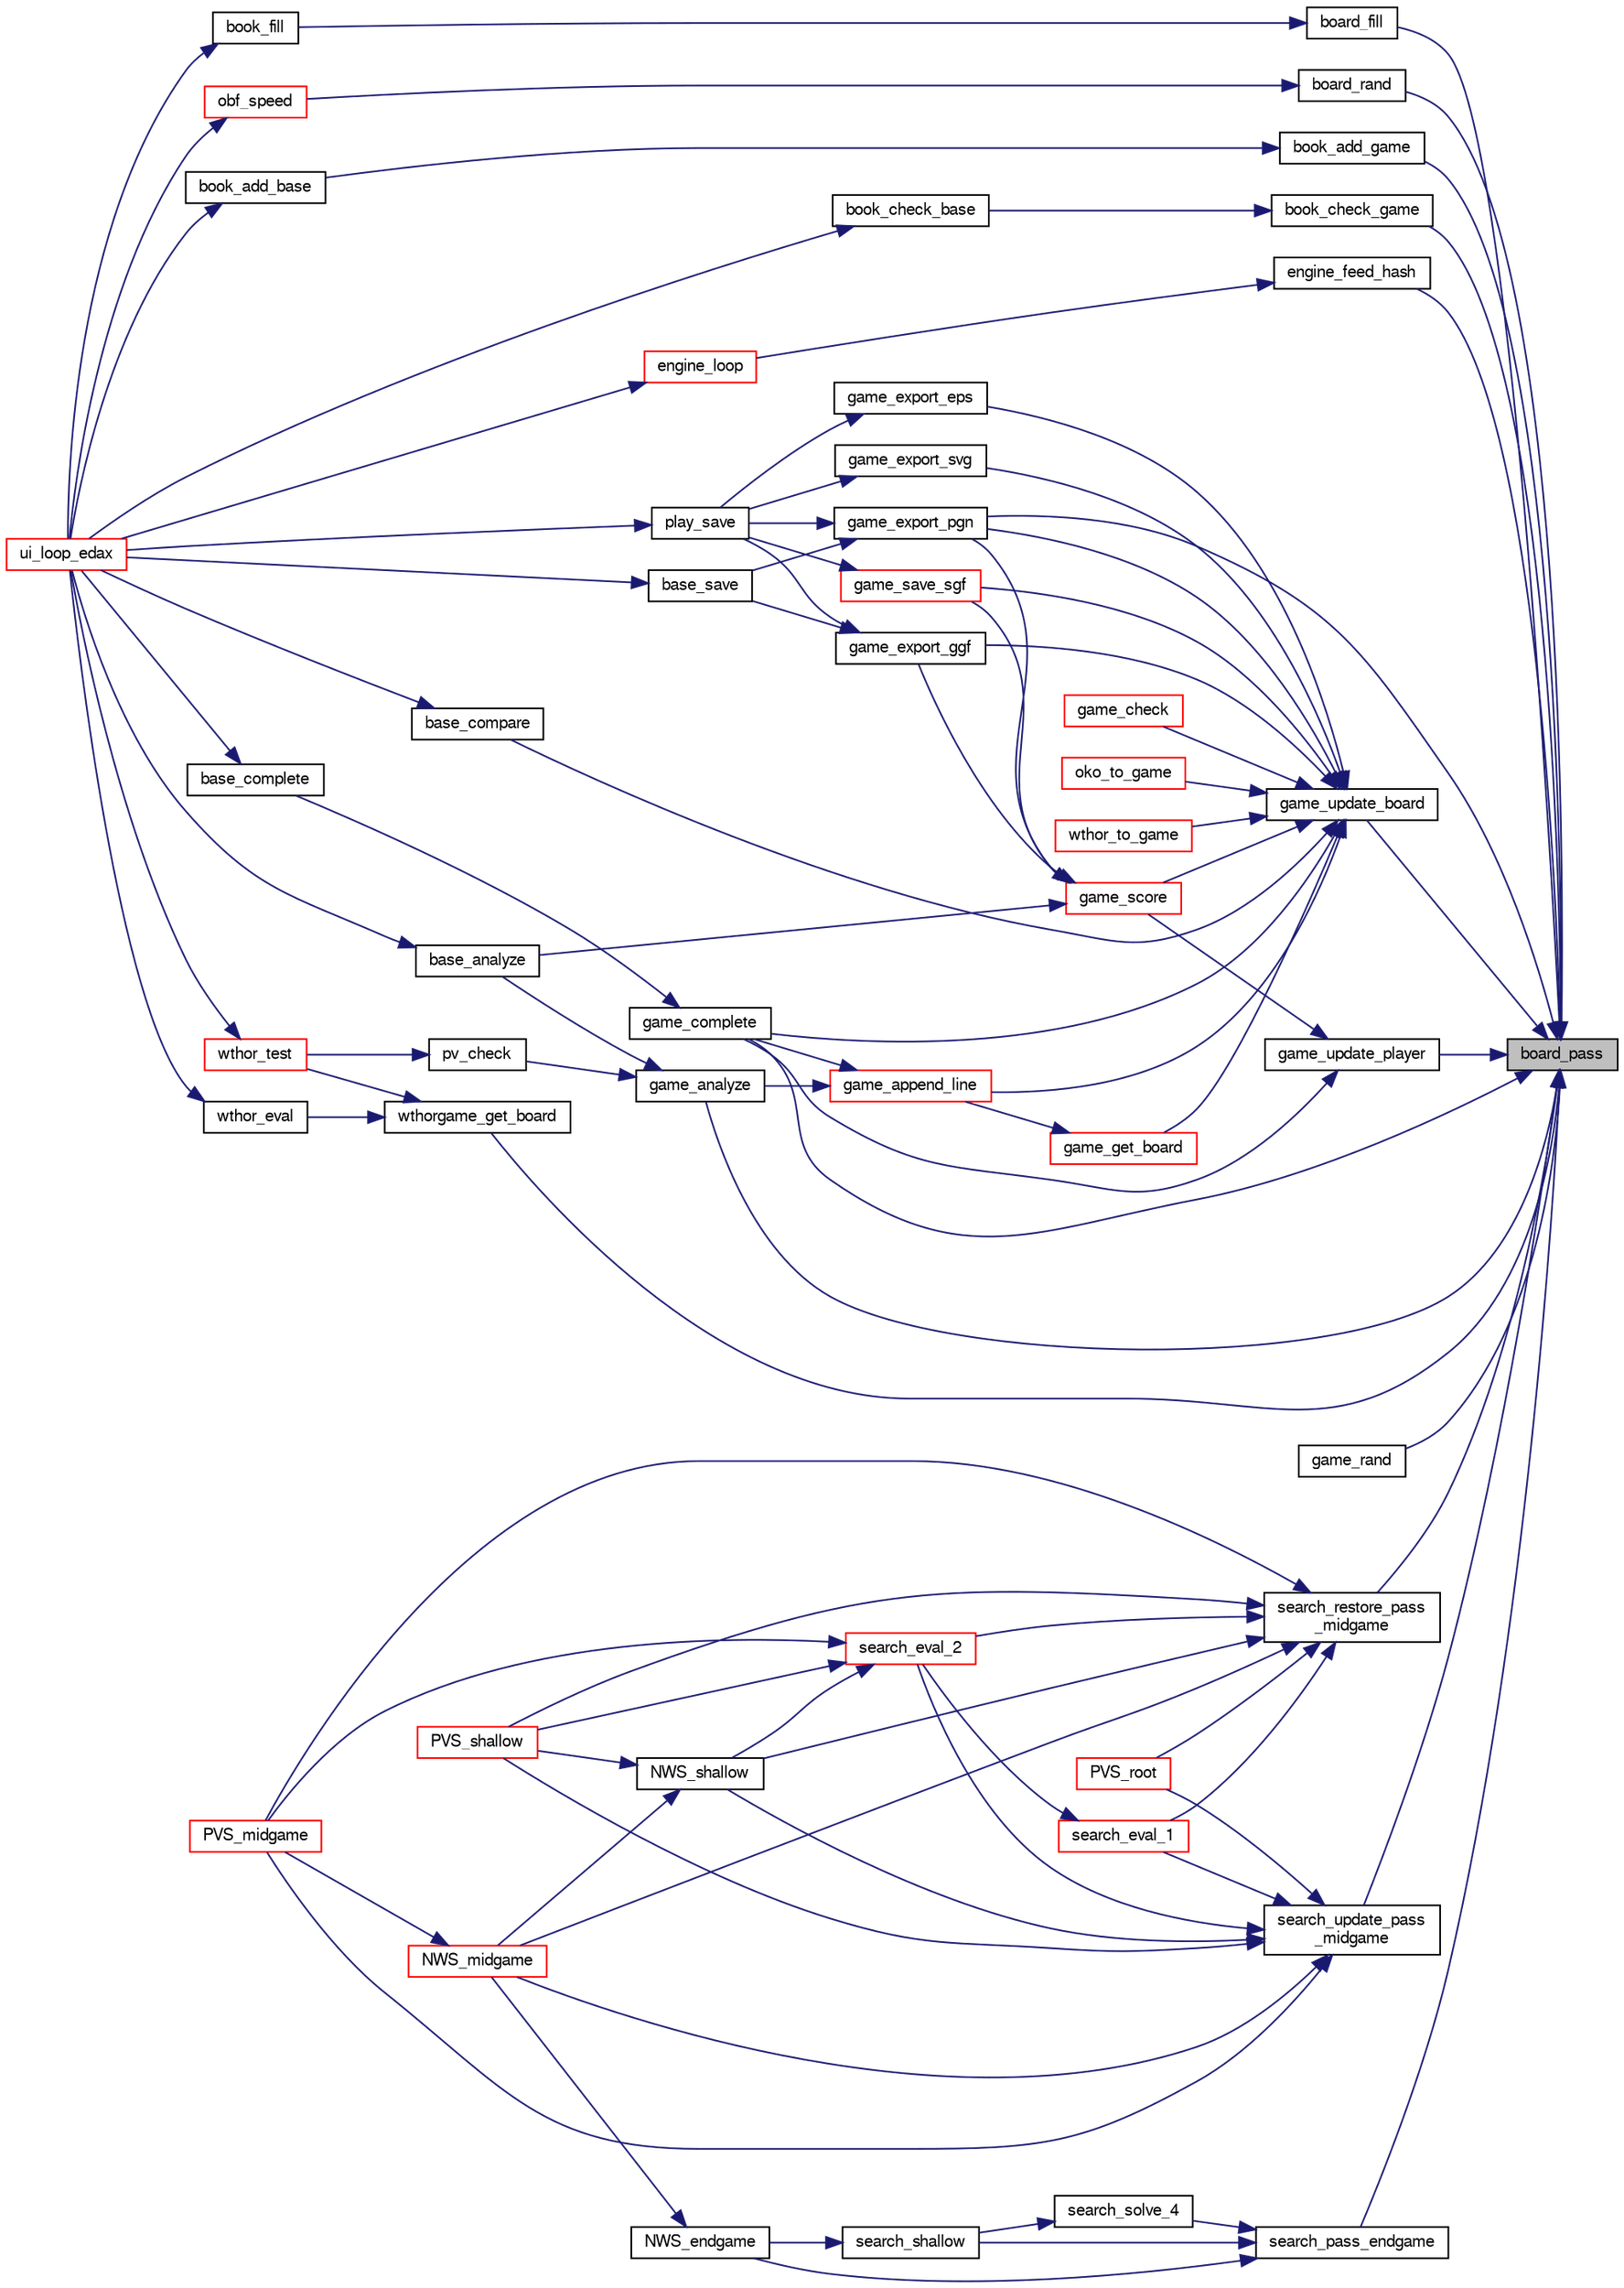 digraph "board_pass"
{
 // LATEX_PDF_SIZE
  bgcolor="transparent";
  edge [fontname="FreeSans",fontsize="10",labelfontname="FreeSans",labelfontsize="10"];
  node [fontname="FreeSans",fontsize="10",shape=record];
  rankdir="RL";
  Node1 [label="board_pass",height=0.2,width=0.4,color="black", fillcolor="grey75", style="filled", fontcolor="black",tooltip="Passing move."];
  Node1 -> Node2 [dir="back",color="midnightblue",fontsize="10",style="solid",fontname="FreeSans"];
  Node2 [label="board_fill",height=0.2,width=0.4,color="black",URL="$book_8c.html#abdce4d74200559a64a4a498f952cfe96",tooltip="Fill the opening book."];
  Node2 -> Node3 [dir="back",color="midnightblue",fontsize="10",style="solid",fontname="FreeSans"];
  Node3 [label="book_fill",height=0.2,width=0.4,color="black",URL="$book_8c.html#a8b077347609455ad7b3647212dde9cff",tooltip="Fill a book."];
  Node3 -> Node4 [dir="back",color="midnightblue",fontsize="10",style="solid",fontname="FreeSans"];
  Node4 [label="ui_loop_edax",height=0.2,width=0.4,color="red",URL="$edax_8c.html#a2354b96c7688bae32bedb6203d672f50",tooltip="Loop event."];
  Node1 -> Node7 [dir="back",color="midnightblue",fontsize="10",style="solid",fontname="FreeSans"];
  Node7 [label="board_rand",height=0.2,width=0.4,color="black",URL="$board_8c.html#add184702e051a8cfce56342c49db34f4",tooltip="Get a random board by playing random moves."];
  Node7 -> Node8 [dir="back",color="midnightblue",fontsize="10",style="solid",fontname="FreeSans"];
  Node8 [label="obf_speed",height=0.2,width=0.4,color="red",URL="$obftest_8c.html#a07fd9cdb993c22a9de285e054331e4e4",tooltip="Test edax speed by running for at least 1 minutes on problems deeper and deeper."];
  Node8 -> Node4 [dir="back",color="midnightblue",fontsize="10",style="solid",fontname="FreeSans"];
  Node1 -> Node9 [dir="back",color="midnightblue",fontsize="10",style="solid",fontname="FreeSans"];
  Node9 [label="book_add_game",height=0.2,width=0.4,color="black",URL="$book_8c.html#aea8461bde1df7dad3d55f9589c1ed586",tooltip="Add positions from a game."];
  Node9 -> Node10 [dir="back",color="midnightblue",fontsize="10",style="solid",fontname="FreeSans"];
  Node10 [label="book_add_base",height=0.2,width=0.4,color="black",URL="$book_8c.html#af1d5717ff0e5c8adb16ec5f86197cc33",tooltip="Add positions from a game database."];
  Node10 -> Node4 [dir="back",color="midnightblue",fontsize="10",style="solid",fontname="FreeSans"];
  Node1 -> Node11 [dir="back",color="midnightblue",fontsize="10",style="solid",fontname="FreeSans"];
  Node11 [label="book_check_game",height=0.2,width=0.4,color="black",URL="$book_8c.html#a8996ed1153616ffa18e6819b88e106c9",tooltip="Check positions from a game."];
  Node11 -> Node12 [dir="back",color="midnightblue",fontsize="10",style="solid",fontname="FreeSans"];
  Node12 [label="book_check_base",height=0.2,width=0.4,color="black",URL="$book_8c.html#a1a212c1d3af5bc7a9183a3de0ab9cb90",tooltip="Check positions from a game database."];
  Node12 -> Node4 [dir="back",color="midnightblue",fontsize="10",style="solid",fontname="FreeSans"];
  Node1 -> Node13 [dir="back",color="midnightblue",fontsize="10",style="solid",fontname="FreeSans"];
  Node13 [label="engine_feed_hash",height=0.2,width=0.4,color="black",URL="$cassio_8c.html#ae2cc32f6d429a43d8a5b05db74112cc1",tooltip="feed hash table"];
  Node13 -> Node14 [dir="back",color="midnightblue",fontsize="10",style="solid",fontname="FreeSans"];
  Node14 [label="engine_loop",height=0.2,width=0.4,color="red",URL="$cassio_8c.html#a3c5b977358cdb105de103ac2c2829f01",tooltip="Loop event."];
  Node14 -> Node4 [dir="back",color="midnightblue",fontsize="10",style="solid",fontname="FreeSans"];
  Node1 -> Node15 [dir="back",color="midnightblue",fontsize="10",style="solid",fontname="FreeSans"];
  Node15 [label="game_analyze",height=0.2,width=0.4,color="black",URL="$game_8c.html#a17775ff0efa3d8592bed935dedb31a45",tooltip="Analyze an endgame."];
  Node15 -> Node16 [dir="back",color="midnightblue",fontsize="10",style="solid",fontname="FreeSans"];
  Node16 [label="base_analyze",height=0.2,width=0.4,color="black",URL="$base_8c.html#a130adf3915feeb8dd21edd8c715c220f",tooltip="Base analysis."];
  Node16 -> Node4 [dir="back",color="midnightblue",fontsize="10",style="solid",fontname="FreeSans"];
  Node15 -> Node17 [dir="back",color="midnightblue",fontsize="10",style="solid",fontname="FreeSans"];
  Node17 [label="pv_check",height=0.2,width=0.4,color="black",URL="$base_8c.html#ae5fd96b2c5fc0853715832158d172eb0",tooltip="Verify that a PV does not contain errors."];
  Node17 -> Node18 [dir="back",color="midnightblue",fontsize="10",style="solid",fontname="FreeSans"];
  Node18 [label="wthor_test",height=0.2,width=0.4,color="red",URL="$base_8c.html#acd4aaf9717e79148da6c763b1c022016",tooltip="Test Search with a wthor base."];
  Node18 -> Node4 [dir="back",color="midnightblue",fontsize="10",style="solid",fontname="FreeSans"];
  Node1 -> Node19 [dir="back",color="midnightblue",fontsize="10",style="solid",fontname="FreeSans"];
  Node19 [label="game_complete",height=0.2,width=0.4,color="black",URL="$game_8c.html#a2478745958cb21430866a4ea503274df",tooltip="Terminate an unfinished game."];
  Node19 -> Node20 [dir="back",color="midnightblue",fontsize="10",style="solid",fontname="FreeSans"];
  Node20 [label="base_complete",height=0.2,width=0.4,color="black",URL="$base_8c.html#a2aaa6c7fc6111edcd85b623bcd217180",tooltip="Base analysis."];
  Node20 -> Node4 [dir="back",color="midnightblue",fontsize="10",style="solid",fontname="FreeSans"];
  Node1 -> Node21 [dir="back",color="midnightblue",fontsize="10",style="solid",fontname="FreeSans"];
  Node21 [label="game_export_pgn",height=0.2,width=0.4,color="black",URL="$game_8c.html#acf88b6a57b6b9305fce116cb0df32138",tooltip="Write a game to a pgn file."];
  Node21 -> Node22 [dir="back",color="midnightblue",fontsize="10",style="solid",fontname="FreeSans"];
  Node22 [label="base_save",height=0.2,width=0.4,color="black",URL="$base_8c.html#a290adf2a96f38b6d37874b1486027ec8",tooltip="Save a game database."];
  Node22 -> Node4 [dir="back",color="midnightblue",fontsize="10",style="solid",fontname="FreeSans"];
  Node21 -> Node23 [dir="back",color="midnightblue",fontsize="10",style="solid",fontname="FreeSans"];
  Node23 [label="play_save",height=0.2,width=0.4,color="black",URL="$play_8c.html#a6bfab22913b749330068bde2bb80afa3",tooltip="Save a played game."];
  Node23 -> Node4 [dir="back",color="midnightblue",fontsize="10",style="solid",fontname="FreeSans"];
  Node1 -> Node24 [dir="back",color="midnightblue",fontsize="10",style="solid",fontname="FreeSans"];
  Node24 [label="game_rand",height=0.2,width=0.4,color="black",URL="$game_8c.html#a5aff890e47051b09a445237ea6cd8224",tooltip="Fill a game with some random moves."];
  Node1 -> Node25 [dir="back",color="midnightblue",fontsize="10",style="solid",fontname="FreeSans"];
  Node25 [label="game_update_board",height=0.2,width=0.4,color="black",URL="$game_8c.html#a2b48a650adb24509ed0d0e2267ecfd21",tooltip="update a board."];
  Node25 -> Node26 [dir="back",color="midnightblue",fontsize="10",style="solid",fontname="FreeSans"];
  Node26 [label="base_compare",height=0.2,width=0.4,color="black",URL="$base_8c.html#af17bb56204f19789eb51ab2a2ca1ec5f",tooltip="Base Compare."];
  Node26 -> Node4 [dir="back",color="midnightblue",fontsize="10",style="solid",fontname="FreeSans"];
  Node25 -> Node27 [dir="back",color="midnightblue",fontsize="10",style="solid",fontname="FreeSans"];
  Node27 [label="game_append_line",height=0.2,width=0.4,color="red",URL="$game_8c.html#a8f66bc63e1d650f3768bf13c298946eb",tooltip="Build a game from an initial position and a move sequence."];
  Node27 -> Node15 [dir="back",color="midnightblue",fontsize="10",style="solid",fontname="FreeSans"];
  Node27 -> Node19 [dir="back",color="midnightblue",fontsize="10",style="solid",fontname="FreeSans"];
  Node25 -> Node31 [dir="back",color="midnightblue",fontsize="10",style="solid",fontname="FreeSans"];
  Node31 [label="game_check",height=0.2,width=0.4,color="red",URL="$game_8c.html#a1f0266528345e70e79788632786bfdcd",tooltip="Check a game."];
  Node25 -> Node19 [dir="back",color="midnightblue",fontsize="10",style="solid",fontname="FreeSans"];
  Node25 -> Node40 [dir="back",color="midnightblue",fontsize="10",style="solid",fontname="FreeSans"];
  Node40 [label="game_export_eps",height=0.2,width=0.4,color="black",URL="$game_8c.html#ac5a505d94e95db33f679c406ef9d1c31",tooltip="Write a game to an eps file."];
  Node40 -> Node23 [dir="back",color="midnightblue",fontsize="10",style="solid",fontname="FreeSans"];
  Node25 -> Node41 [dir="back",color="midnightblue",fontsize="10",style="solid",fontname="FreeSans"];
  Node41 [label="game_export_ggf",height=0.2,width=0.4,color="black",URL="$game_8c.html#a08ef7a32b9063eefedfa040ab7e95ea2",tooltip="Write a game to the Generic Game Format (ggf) file."];
  Node41 -> Node22 [dir="back",color="midnightblue",fontsize="10",style="solid",fontname="FreeSans"];
  Node41 -> Node23 [dir="back",color="midnightblue",fontsize="10",style="solid",fontname="FreeSans"];
  Node25 -> Node21 [dir="back",color="midnightblue",fontsize="10",style="solid",fontname="FreeSans"];
  Node25 -> Node42 [dir="back",color="midnightblue",fontsize="10",style="solid",fontname="FreeSans"];
  Node42 [label="game_export_svg",height=0.2,width=0.4,color="black",URL="$game_8c.html#a6954b51a75bf7fd52a2cfbdd9ff9f96e",tooltip=" "];
  Node42 -> Node23 [dir="back",color="midnightblue",fontsize="10",style="solid",fontname="FreeSans"];
  Node25 -> Node43 [dir="back",color="midnightblue",fontsize="10",style="solid",fontname="FreeSans"];
  Node43 [label="game_get_board",height=0.2,width=0.4,color="red",URL="$game_8c.html#ad7449cc460e08f4fa241652940fa914e",tooltip="Get the board after 'ply' move."];
  Node43 -> Node27 [dir="back",color="midnightblue",fontsize="10",style="solid",fontname="FreeSans"];
  Node25 -> Node55 [dir="back",color="midnightblue",fontsize="10",style="solid",fontname="FreeSans"];
  Node55 [label="game_save_sgf",height=0.2,width=0.4,color="red",URL="$game_8c.html#a41649055df8b13ab4e9fc89d16c436c3",tooltip="Write a game to the Generic Game Format (ggf) file."];
  Node55 -> Node23 [dir="back",color="midnightblue",fontsize="10",style="solid",fontname="FreeSans"];
  Node25 -> Node57 [dir="back",color="midnightblue",fontsize="10",style="solid",fontname="FreeSans"];
  Node57 [label="game_score",height=0.2,width=0.4,color="red",URL="$game_8c.html#af03df99b0209fcc5eb87c9571876206f",tooltip="Compute the final score of the game, for the initial player."];
  Node57 -> Node16 [dir="back",color="midnightblue",fontsize="10",style="solid",fontname="FreeSans"];
  Node57 -> Node41 [dir="back",color="midnightblue",fontsize="10",style="solid",fontname="FreeSans"];
  Node57 -> Node21 [dir="back",color="midnightblue",fontsize="10",style="solid",fontname="FreeSans"];
  Node57 -> Node55 [dir="back",color="midnightblue",fontsize="10",style="solid",fontname="FreeSans"];
  Node25 -> Node61 [dir="back",color="midnightblue",fontsize="10",style="solid",fontname="FreeSans"];
  Node61 [label="oko_to_game",height=0.2,width=0.4,color="red",URL="$game_8c.html#acf981645bd9330c81a4101884b7403b1",tooltip="convert an allinf.oko game to a Game."];
  Node25 -> Node63 [dir="back",color="midnightblue",fontsize="10",style="solid",fontname="FreeSans"];
  Node63 [label="wthor_to_game",height=0.2,width=0.4,color="red",URL="$game_8c.html#a3163283b91548076ea2f988ddd5e493b",tooltip="convert a Wthor game to a Game."];
  Node1 -> Node66 [dir="back",color="midnightblue",fontsize="10",style="solid",fontname="FreeSans"];
  Node66 [label="game_update_player",height=0.2,width=0.4,color="black",URL="$game_8c.html#a20e8d7c89c4744e264deab4405312abd",tooltip="update a player."];
  Node66 -> Node19 [dir="back",color="midnightblue",fontsize="10",style="solid",fontname="FreeSans"];
  Node66 -> Node57 [dir="back",color="midnightblue",fontsize="10",style="solid",fontname="FreeSans"];
  Node1 -> Node67 [dir="back",color="midnightblue",fontsize="10",style="solid",fontname="FreeSans"];
  Node67 [label="search_pass_endgame",height=0.2,width=0.4,color="black",URL="$search_8c.html#a45d07951448627b50a92b1c872367469",tooltip="Update the search state after a passing move."];
  Node67 -> Node68 [dir="back",color="midnightblue",fontsize="10",style="solid",fontname="FreeSans"];
  Node68 [label="NWS_endgame",height=0.2,width=0.4,color="black",URL="$endgame_8c.html#a3a2fd5b24cddcf17f9b29921bbf9ec57",tooltip="Evaluate an endgame position with a Null Window Search algorithm."];
  Node68 -> Node69 [dir="back",color="midnightblue",fontsize="10",style="solid",fontname="FreeSans"];
  Node69 [label="NWS_midgame",height=0.2,width=0.4,color="red",URL="$midgame_8c.html#a124e89d53abb00ee28a9f3135b5682dc",tooltip="Evaluate a midgame position with a Null Window Search algorithm."];
  Node69 -> Node70 [dir="back",color="midnightblue",fontsize="10",style="solid",fontname="FreeSans"];
  Node70 [label="PVS_midgame",height=0.2,width=0.4,color="red",URL="$midgame_8c.html#a356424012da8237d13afb64450c0fb33",tooltip="Evaluate a position with a deep Principal Variation Search algorithm."];
  Node67 -> Node130 [dir="back",color="midnightblue",fontsize="10",style="solid",fontname="FreeSans"];
  Node130 [label="search_shallow",height=0.2,width=0.4,color="black",URL="$endgame_8c.html#ac96f36afea5ad7a93d9f729e45bd75c7",tooltip="Evaluate a position using a shallow NWS."];
  Node130 -> Node68 [dir="back",color="midnightblue",fontsize="10",style="solid",fontname="FreeSans"];
  Node67 -> Node131 [dir="back",color="midnightblue",fontsize="10",style="solid",fontname="FreeSans"];
  Node131 [label="search_solve_4",height=0.2,width=0.4,color="black",URL="$endgame_8c.html#aff267e11d577b0aada13623ab8b2d870",tooltip="Get the final score."];
  Node131 -> Node130 [dir="back",color="midnightblue",fontsize="10",style="solid",fontname="FreeSans"];
  Node1 -> Node132 [dir="back",color="midnightblue",fontsize="10",style="solid",fontname="FreeSans"];
  Node132 [label="search_restore_pass\l_midgame",height=0.2,width=0.4,color="black",URL="$search_8c.html#a5e9707f0c579c46996fba87fedecb58c",tooltip="Update the search state after a passing move."];
  Node132 -> Node69 [dir="back",color="midnightblue",fontsize="10",style="solid",fontname="FreeSans"];
  Node132 -> Node133 [dir="back",color="midnightblue",fontsize="10",style="solid",fontname="FreeSans"];
  Node133 [label="NWS_shallow",height=0.2,width=0.4,color="black",URL="$midgame_8c.html#af1a84e98330ad790762f316451f36067",tooltip="Evaluate a midgame position with a Null Window Search algorithm."];
  Node133 -> Node69 [dir="back",color="midnightblue",fontsize="10",style="solid",fontname="FreeSans"];
  Node133 -> Node134 [dir="back",color="midnightblue",fontsize="10",style="solid",fontname="FreeSans"];
  Node134 [label="PVS_shallow",height=0.2,width=0.4,color="red",URL="$midgame_8c.html#a3d850972578e626b2a9d566152b681f5",tooltip="Evaluate a midgame position at shallow depth."];
  Node132 -> Node70 [dir="back",color="midnightblue",fontsize="10",style="solid",fontname="FreeSans"];
  Node132 -> Node72 [dir="back",color="midnightblue",fontsize="10",style="solid",fontname="FreeSans"];
  Node72 [label="PVS_root",height=0.2,width=0.4,color="red",URL="$root_8c.html#a1367650ce57b9632f862da187074edb7",tooltip="Principal Variation Search algorithm at the root of the tree."];
  Node132 -> Node134 [dir="back",color="midnightblue",fontsize="10",style="solid",fontname="FreeSans"];
  Node132 -> Node142 [dir="back",color="midnightblue",fontsize="10",style="solid",fontname="FreeSans"];
  Node142 [label="search_eval_1",height=0.2,width=0.4,color="red",URL="$midgame_8c.html#ae085ffe39e7d27dc023bb239e057366f",tooltip="Evaluate a position at depth 1."];
  Node142 -> Node143 [dir="back",color="midnightblue",fontsize="10",style="solid",fontname="FreeSans"];
  Node143 [label="search_eval_2",height=0.2,width=0.4,color="red",URL="$midgame_8c.html#a0092a1393b937f326dfa91ff24c7f72a",tooltip="Evaluate a position at depth 2."];
  Node143 -> Node133 [dir="back",color="midnightblue",fontsize="10",style="solid",fontname="FreeSans"];
  Node143 -> Node70 [dir="back",color="midnightblue",fontsize="10",style="solid",fontname="FreeSans"];
  Node143 -> Node134 [dir="back",color="midnightblue",fontsize="10",style="solid",fontname="FreeSans"];
  Node132 -> Node143 [dir="back",color="midnightblue",fontsize="10",style="solid",fontname="FreeSans"];
  Node1 -> Node144 [dir="back",color="midnightblue",fontsize="10",style="solid",fontname="FreeSans"];
  Node144 [label="search_update_pass\l_midgame",height=0.2,width=0.4,color="black",URL="$search_8c.html#af34e8681551a63ca25390b3c87bbf9f7",tooltip="Update the search state after a passing move."];
  Node144 -> Node69 [dir="back",color="midnightblue",fontsize="10",style="solid",fontname="FreeSans"];
  Node144 -> Node133 [dir="back",color="midnightblue",fontsize="10",style="solid",fontname="FreeSans"];
  Node144 -> Node70 [dir="back",color="midnightblue",fontsize="10",style="solid",fontname="FreeSans"];
  Node144 -> Node72 [dir="back",color="midnightblue",fontsize="10",style="solid",fontname="FreeSans"];
  Node144 -> Node134 [dir="back",color="midnightblue",fontsize="10",style="solid",fontname="FreeSans"];
  Node144 -> Node142 [dir="back",color="midnightblue",fontsize="10",style="solid",fontname="FreeSans"];
  Node144 -> Node143 [dir="back",color="midnightblue",fontsize="10",style="solid",fontname="FreeSans"];
  Node1 -> Node145 [dir="back",color="midnightblue",fontsize="10",style="solid",fontname="FreeSans"];
  Node145 [label="wthorgame_get_board",height=0.2,width=0.4,color="black",URL="$base_8c.html#aba6e536d7bdd74d06cd2113ba6c56f02",tooltip="Get a position from a Wthor game."];
  Node145 -> Node118 [dir="back",color="midnightblue",fontsize="10",style="solid",fontname="FreeSans"];
  Node118 [label="wthor_eval",height=0.2,width=0.4,color="black",URL="$base_8c.html#a86b72b1d7f3ee47ec62cbb618546ec70",tooltip="Test Eval with a wthor base."];
  Node118 -> Node4 [dir="back",color="midnightblue",fontsize="10",style="solid",fontname="FreeSans"];
  Node145 -> Node18 [dir="back",color="midnightblue",fontsize="10",style="solid",fontname="FreeSans"];
}
